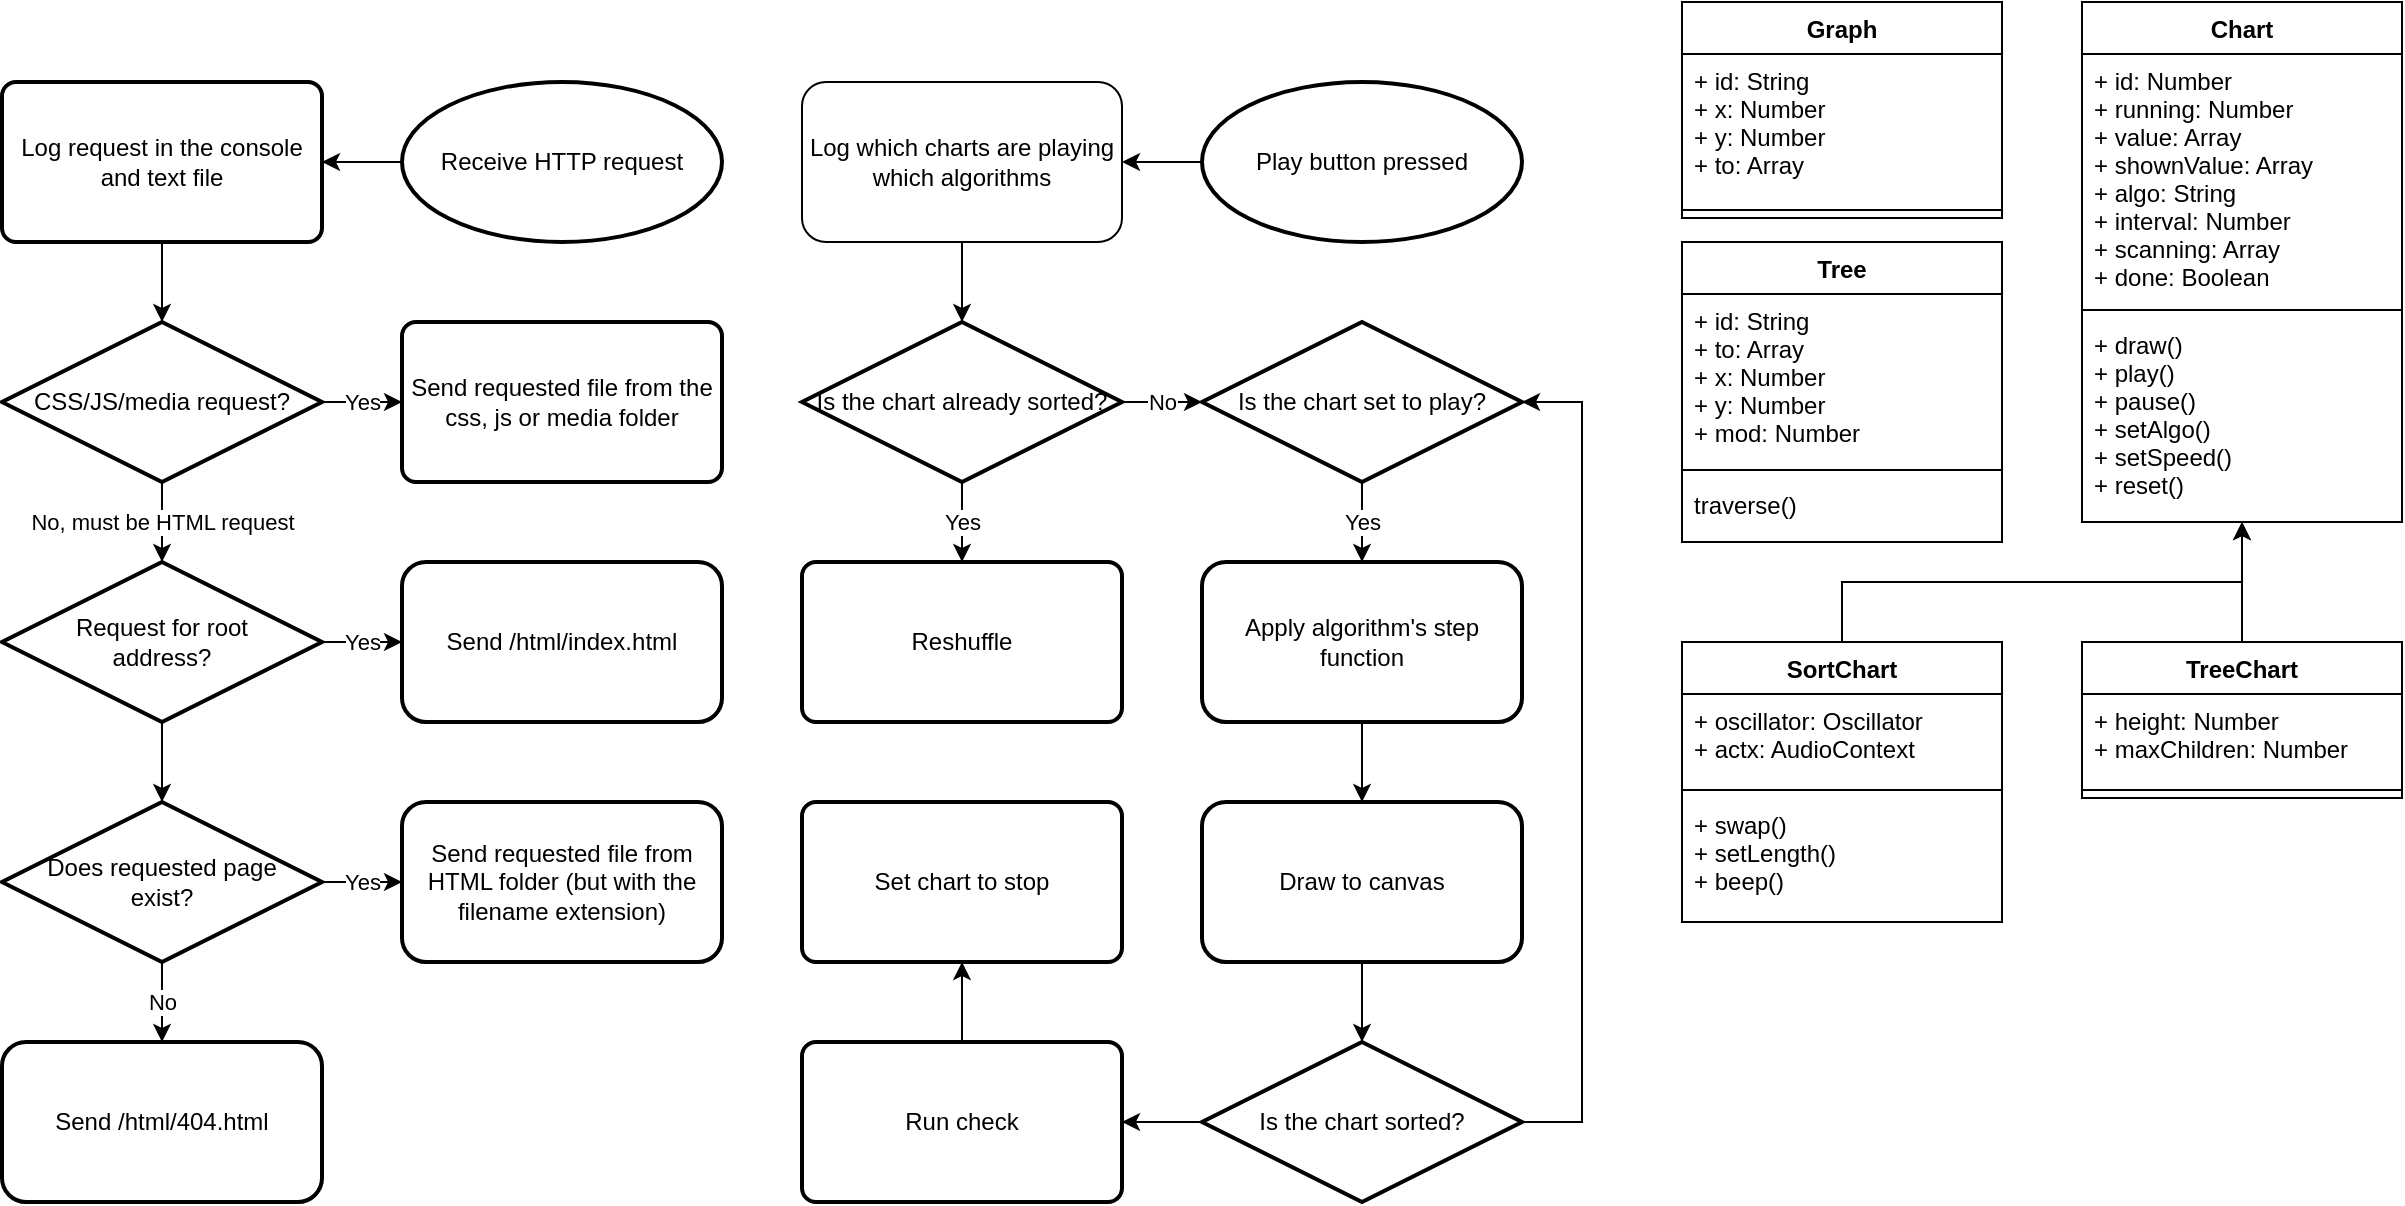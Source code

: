 <mxfile version="16.5.1" type="device"><diagram id="C5RBs43oDa-KdzZeNtuy" name="Page-1"><mxGraphModel dx="585" dy="728" grid="0" gridSize="10" guides="1" tooltips="1" connect="1" arrows="1" fold="1" page="0" pageScale="1" pageWidth="827" pageHeight="1169" math="0" shadow="0"><root><mxCell id="WIyWlLk6GJQsqaUBKTNV-0"/><mxCell id="WIyWlLk6GJQsqaUBKTNV-1" parent="WIyWlLk6GJQsqaUBKTNV-0"/><mxCell id="_VbE16oamAhhIp7BtKB6-17" value="Yes" style="edgeStyle=orthogonalEdgeStyle;curved=0;rounded=1;sketch=0;orthogonalLoop=1;jettySize=auto;html=1;" parent="WIyWlLk6GJQsqaUBKTNV-1" source="_VbE16oamAhhIp7BtKB6-11" target="_VbE16oamAhhIp7BtKB6-32" edge="1"><mxGeometry relative="1" as="geometry"><mxPoint x="440" y="160" as="targetPoint"/></mxGeometry></mxCell><mxCell id="_VbE16oamAhhIp7BtKB6-11" value="CSS/JS/media request?" style="strokeWidth=2;html=1;shape=mxgraph.flowchart.decision;whiteSpace=wrap;rounded=0;sketch=0;" parent="WIyWlLk6GJQsqaUBKTNV-1" vertex="1"><mxGeometry x="40" y="160" width="160" height="80" as="geometry"/></mxCell><mxCell id="_VbE16oamAhhIp7BtKB6-37" value="No, must be HTML request" style="edgeStyle=orthogonalEdgeStyle;curved=0;rounded=1;sketch=0;orthogonalLoop=1;jettySize=auto;html=1;" parent="WIyWlLk6GJQsqaUBKTNV-1" source="_VbE16oamAhhIp7BtKB6-11" target="_VbE16oamAhhIp7BtKB6-35" edge="1"><mxGeometry relative="1" as="geometry"><mxPoint x="120" y="360" as="sourcePoint"/></mxGeometry></mxCell><mxCell id="nyLT2feVQWC-pPTijeCS-1" style="edgeStyle=orthogonalEdgeStyle;rounded=1;orthogonalLoop=1;jettySize=auto;html=1;" parent="WIyWlLk6GJQsqaUBKTNV-1" source="_VbE16oamAhhIp7BtKB6-28" target="_VbE16oamAhhIp7BtKB6-11" edge="1"><mxGeometry relative="1" as="geometry"/></mxCell><mxCell id="_VbE16oamAhhIp7BtKB6-28" value="Log request in the console and text file" style="rounded=1;whiteSpace=wrap;html=1;absoluteArcSize=1;arcSize=14;strokeWidth=2;sketch=0;" parent="WIyWlLk6GJQsqaUBKTNV-1" vertex="1"><mxGeometry x="40" y="40" width="160" height="80" as="geometry"/></mxCell><mxCell id="nyLT2feVQWC-pPTijeCS-0" style="edgeStyle=orthogonalEdgeStyle;orthogonalLoop=1;jettySize=auto;html=1;exitX=0;exitY=0.5;exitDx=0;exitDy=0;exitPerimeter=0;entryX=1;entryY=0.5;entryDx=0;entryDy=0;strokeColor=none;curved=1;" parent="WIyWlLk6GJQsqaUBKTNV-1" source="_VbE16oamAhhIp7BtKB6-30" target="_VbE16oamAhhIp7BtKB6-28" edge="1"><mxGeometry relative="1" as="geometry"/></mxCell><mxCell id="nyLT2feVQWC-pPTijeCS-6" style="edgeStyle=orthogonalEdgeStyle;orthogonalLoop=1;jettySize=auto;html=1;rounded=1;" parent="WIyWlLk6GJQsqaUBKTNV-1" source="_VbE16oamAhhIp7BtKB6-30" target="_VbE16oamAhhIp7BtKB6-28" edge="1"><mxGeometry relative="1" as="geometry"/></mxCell><mxCell id="_VbE16oamAhhIp7BtKB6-30" value="Receive HTTP request" style="strokeWidth=2;html=1;shape=mxgraph.flowchart.start_1;whiteSpace=wrap;rounded=0;sketch=0;" parent="WIyWlLk6GJQsqaUBKTNV-1" vertex="1"><mxGeometry x="240" y="40" width="160" height="80" as="geometry"/></mxCell><mxCell id="_VbE16oamAhhIp7BtKB6-32" value="Send requested file from the css, js or media folder" style="rounded=1;whiteSpace=wrap;html=1;absoluteArcSize=1;arcSize=14;strokeWidth=2;sketch=0;" parent="WIyWlLk6GJQsqaUBKTNV-1" vertex="1"><mxGeometry x="240" y="160" width="160" height="80" as="geometry"/></mxCell><mxCell id="_VbE16oamAhhIp7BtKB6-39" value="Yes" style="edgeStyle=orthogonalEdgeStyle;curved=0;rounded=1;sketch=0;orthogonalLoop=1;jettySize=auto;html=1;" parent="WIyWlLk6GJQsqaUBKTNV-1" source="_VbE16oamAhhIp7BtKB6-35" target="_VbE16oamAhhIp7BtKB6-38" edge="1"><mxGeometry relative="1" as="geometry"/></mxCell><mxCell id="nyLT2feVQWC-pPTijeCS-7" style="edgeStyle=orthogonalEdgeStyle;rounded=1;orthogonalLoop=1;jettySize=auto;html=1;" parent="WIyWlLk6GJQsqaUBKTNV-1" source="_VbE16oamAhhIp7BtKB6-35" target="_VbE16oamAhhIp7BtKB6-42" edge="1"><mxGeometry relative="1" as="geometry"/></mxCell><mxCell id="_VbE16oamAhhIp7BtKB6-35" value="&lt;div&gt;Request for root&lt;/div&gt;&lt;div&gt;address?&lt;/div&gt;" style="strokeWidth=2;html=1;shape=mxgraph.flowchart.decision;whiteSpace=wrap;rounded=1;sketch=0;" parent="WIyWlLk6GJQsqaUBKTNV-1" vertex="1"><mxGeometry x="40" y="280" width="160" height="80" as="geometry"/></mxCell><mxCell id="_VbE16oamAhhIp7BtKB6-38" value="Send /html/index.html" style="whiteSpace=wrap;html=1;rounded=1;strokeWidth=2;sketch=0;" parent="WIyWlLk6GJQsqaUBKTNV-1" vertex="1"><mxGeometry x="240" y="280" width="160" height="80" as="geometry"/></mxCell><mxCell id="_VbE16oamAhhIp7BtKB6-45" value="No" style="edgeStyle=orthogonalEdgeStyle;curved=0;rounded=1;sketch=0;orthogonalLoop=1;jettySize=auto;html=1;" parent="WIyWlLk6GJQsqaUBKTNV-1" source="_VbE16oamAhhIp7BtKB6-42" target="_VbE16oamAhhIp7BtKB6-44" edge="1"><mxGeometry relative="1" as="geometry"/></mxCell><mxCell id="_VbE16oamAhhIp7BtKB6-47" value="Yes" style="edgeStyle=orthogonalEdgeStyle;curved=0;rounded=1;sketch=0;orthogonalLoop=1;jettySize=auto;html=1;" parent="WIyWlLk6GJQsqaUBKTNV-1" source="_VbE16oamAhhIp7BtKB6-42" target="_VbE16oamAhhIp7BtKB6-46" edge="1"><mxGeometry relative="1" as="geometry"/></mxCell><mxCell id="_VbE16oamAhhIp7BtKB6-42" value="&lt;div&gt;Does requested page&lt;/div&gt;&lt;div&gt; exist?&lt;/div&gt;" style="strokeWidth=2;html=1;shape=mxgraph.flowchart.decision;whiteSpace=wrap;rounded=1;sketch=0;" parent="WIyWlLk6GJQsqaUBKTNV-1" vertex="1"><mxGeometry x="40" y="400" width="160" height="80" as="geometry"/></mxCell><mxCell id="_VbE16oamAhhIp7BtKB6-44" value="Send /html/404.html" style="whiteSpace=wrap;html=1;rounded=1;strokeWidth=2;sketch=0;" parent="WIyWlLk6GJQsqaUBKTNV-1" vertex="1"><mxGeometry x="40" y="520" width="160" height="80" as="geometry"/></mxCell><mxCell id="_VbE16oamAhhIp7BtKB6-46" value="Send requested file from HTML folder (but with the filename extension)" style="whiteSpace=wrap;html=1;rounded=1;strokeWidth=2;sketch=0;" parent="WIyWlLk6GJQsqaUBKTNV-1" vertex="1"><mxGeometry x="240" y="400" width="160" height="80" as="geometry"/></mxCell><mxCell id="tgj5jyK2-PRwz3Z-elEg-22" style="edgeStyle=orthogonalEdgeStyle;rounded=0;orthogonalLoop=1;jettySize=auto;html=1;" parent="WIyWlLk6GJQsqaUBKTNV-1" source="tgj5jyK2-PRwz3Z-elEg-1" target="tgj5jyK2-PRwz3Z-elEg-8" edge="1"><mxGeometry relative="1" as="geometry"/></mxCell><mxCell id="tgj5jyK2-PRwz3Z-elEg-1" value="Log which charts are playing which algorithms" style="rounded=1;whiteSpace=wrap;html=1;" parent="WIyWlLk6GJQsqaUBKTNV-1" vertex="1"><mxGeometry x="440" y="40" width="160" height="80" as="geometry"/></mxCell><mxCell id="tgj5jyK2-PRwz3Z-elEg-5" style="edgeStyle=orthogonalEdgeStyle;rounded=0;orthogonalLoop=1;jettySize=auto;html=1;" parent="WIyWlLk6GJQsqaUBKTNV-1" source="tgj5jyK2-PRwz3Z-elEg-4" target="tgj5jyK2-PRwz3Z-elEg-1" edge="1"><mxGeometry relative="1" as="geometry"/></mxCell><mxCell id="tgj5jyK2-PRwz3Z-elEg-4" value="Play button pressed" style="strokeWidth=2;html=1;shape=mxgraph.flowchart.start_1;whiteSpace=wrap;rounded=0;sketch=0;" parent="WIyWlLk6GJQsqaUBKTNV-1" vertex="1"><mxGeometry x="640" y="40" width="160" height="80" as="geometry"/></mxCell><mxCell id="tgj5jyK2-PRwz3Z-elEg-23" value="Yes" style="edgeStyle=orthogonalEdgeStyle;rounded=0;orthogonalLoop=1;jettySize=auto;html=1;" parent="WIyWlLk6GJQsqaUBKTNV-1" source="tgj5jyK2-PRwz3Z-elEg-8" target="tgj5jyK2-PRwz3Z-elEg-9" edge="1"><mxGeometry relative="1" as="geometry"/></mxCell><mxCell id="tgj5jyK2-PRwz3Z-elEg-24" value="No" style="edgeStyle=orthogonalEdgeStyle;rounded=0;orthogonalLoop=1;jettySize=auto;html=1;" parent="WIyWlLk6GJQsqaUBKTNV-1" source="tgj5jyK2-PRwz3Z-elEg-8" target="tgj5jyK2-PRwz3Z-elEg-11" edge="1"><mxGeometry relative="1" as="geometry"/></mxCell><mxCell id="tgj5jyK2-PRwz3Z-elEg-8" value="Is the chart already sorted?" style="strokeWidth=2;html=1;shape=mxgraph.flowchart.decision;whiteSpace=wrap;rounded=0;sketch=0;" parent="WIyWlLk6GJQsqaUBKTNV-1" vertex="1"><mxGeometry x="440" y="160" width="160" height="80" as="geometry"/></mxCell><mxCell id="tgj5jyK2-PRwz3Z-elEg-9" value="Reshuffle" style="rounded=1;whiteSpace=wrap;html=1;absoluteArcSize=1;arcSize=14;strokeWidth=2;sketch=0;" parent="WIyWlLk6GJQsqaUBKTNV-1" vertex="1"><mxGeometry x="440" y="280" width="160" height="80" as="geometry"/></mxCell><mxCell id="tgj5jyK2-PRwz3Z-elEg-27" value="Yes" style="edgeStyle=orthogonalEdgeStyle;rounded=0;orthogonalLoop=1;jettySize=auto;html=1;" parent="WIyWlLk6GJQsqaUBKTNV-1" source="tgj5jyK2-PRwz3Z-elEg-11" target="tgj5jyK2-PRwz3Z-elEg-12" edge="1"><mxGeometry relative="1" as="geometry"/></mxCell><mxCell id="tgj5jyK2-PRwz3Z-elEg-11" value="Is the chart set to play?" style="strokeWidth=2;html=1;shape=mxgraph.flowchart.decision;whiteSpace=wrap;rounded=0;sketch=0;" parent="WIyWlLk6GJQsqaUBKTNV-1" vertex="1"><mxGeometry x="640" y="160" width="160" height="80" as="geometry"/></mxCell><mxCell id="tgj5jyK2-PRwz3Z-elEg-28" style="edgeStyle=orthogonalEdgeStyle;rounded=0;orthogonalLoop=1;jettySize=auto;html=1;" parent="WIyWlLk6GJQsqaUBKTNV-1" source="tgj5jyK2-PRwz3Z-elEg-12" target="tgj5jyK2-PRwz3Z-elEg-14" edge="1"><mxGeometry relative="1" as="geometry"/></mxCell><mxCell id="tgj5jyK2-PRwz3Z-elEg-12" value="Apply algorithm's step function" style="whiteSpace=wrap;html=1;rounded=1;strokeWidth=2;sketch=0;" parent="WIyWlLk6GJQsqaUBKTNV-1" vertex="1"><mxGeometry x="640" y="280" width="160" height="80" as="geometry"/></mxCell><mxCell id="tgj5jyK2-PRwz3Z-elEg-29" style="edgeStyle=orthogonalEdgeStyle;rounded=0;orthogonalLoop=1;jettySize=auto;html=1;" parent="WIyWlLk6GJQsqaUBKTNV-1" source="tgj5jyK2-PRwz3Z-elEg-14" target="tgj5jyK2-PRwz3Z-elEg-15" edge="1"><mxGeometry relative="1" as="geometry"/></mxCell><mxCell id="tgj5jyK2-PRwz3Z-elEg-14" value="Draw to canvas" style="whiteSpace=wrap;html=1;rounded=1;strokeWidth=2;sketch=0;" parent="WIyWlLk6GJQsqaUBKTNV-1" vertex="1"><mxGeometry x="640" y="400" width="160" height="80" as="geometry"/></mxCell><mxCell id="tgj5jyK2-PRwz3Z-elEg-30" style="edgeStyle=orthogonalEdgeStyle;rounded=0;orthogonalLoop=1;jettySize=auto;html=1;" parent="WIyWlLk6GJQsqaUBKTNV-1" source="tgj5jyK2-PRwz3Z-elEg-15" target="tgj5jyK2-PRwz3Z-elEg-16" edge="1"><mxGeometry relative="1" as="geometry"/></mxCell><mxCell id="tgj5jyK2-PRwz3Z-elEg-33" style="rounded=0;orthogonalLoop=1;jettySize=auto;html=1;exitX=1;exitY=0.5;exitDx=0;exitDy=0;exitPerimeter=0;elbow=vertical;entryX=1;entryY=0.5;entryDx=0;entryDy=0;entryPerimeter=0;edgeStyle=entityRelationEdgeStyle;" parent="WIyWlLk6GJQsqaUBKTNV-1" source="tgj5jyK2-PRwz3Z-elEg-15" target="tgj5jyK2-PRwz3Z-elEg-11" edge="1"><mxGeometry relative="1" as="geometry"><mxPoint x="870" y="330" as="targetPoint"/></mxGeometry></mxCell><mxCell id="tgj5jyK2-PRwz3Z-elEg-15" value="Is the chart sorted?" style="strokeWidth=2;html=1;shape=mxgraph.flowchart.decision;whiteSpace=wrap;rounded=0;sketch=0;" parent="WIyWlLk6GJQsqaUBKTNV-1" vertex="1"><mxGeometry x="640" y="520" width="160" height="80" as="geometry"/></mxCell><mxCell id="tgj5jyK2-PRwz3Z-elEg-26" value="" style="edgeStyle=orthogonalEdgeStyle;rounded=0;orthogonalLoop=1;jettySize=auto;html=1;" parent="WIyWlLk6GJQsqaUBKTNV-1" source="tgj5jyK2-PRwz3Z-elEg-16" target="tgj5jyK2-PRwz3Z-elEg-25" edge="1"><mxGeometry relative="1" as="geometry"/></mxCell><mxCell id="tgj5jyK2-PRwz3Z-elEg-16" value="Run check" style="rounded=1;whiteSpace=wrap;html=1;absoluteArcSize=1;arcSize=14;strokeWidth=2;sketch=0;" parent="WIyWlLk6GJQsqaUBKTNV-1" vertex="1"><mxGeometry x="440" y="520" width="160" height="80" as="geometry"/></mxCell><mxCell id="tgj5jyK2-PRwz3Z-elEg-25" value="Set chart to stop" style="rounded=1;whiteSpace=wrap;html=1;absoluteArcSize=1;arcSize=14;strokeWidth=2;sketch=0;" parent="WIyWlLk6GJQsqaUBKTNV-1" vertex="1"><mxGeometry x="440" y="400" width="160" height="80" as="geometry"/></mxCell><mxCell id="tcvi9A3Bi3ZD6r1gUlK7-0" value="Chart" style="swimlane;fontStyle=1;align=center;verticalAlign=top;childLayout=stackLayout;horizontal=1;startSize=26;horizontalStack=0;resizeParent=1;resizeParentMax=0;resizeLast=0;collapsible=1;marginBottom=0;" vertex="1" parent="WIyWlLk6GJQsqaUBKTNV-1"><mxGeometry x="1080" width="160" height="260" as="geometry"/></mxCell><mxCell id="tcvi9A3Bi3ZD6r1gUlK7-1" value="+ id: Number&#10;+ running: Number&#10;+ value: Array&#10;+ shownValue: Array&#10;+ algo: String&#10;+ interval: Number&#10;+ scanning: Array&#10;+ done: Boolean" style="text;strokeColor=none;fillColor=none;align=left;verticalAlign=top;spacingLeft=4;spacingRight=4;overflow=hidden;rotatable=0;points=[[0,0.5],[1,0.5]];portConstraint=eastwest;" vertex="1" parent="tcvi9A3Bi3ZD6r1gUlK7-0"><mxGeometry y="26" width="160" height="124" as="geometry"/></mxCell><mxCell id="tcvi9A3Bi3ZD6r1gUlK7-2" value="" style="line;strokeWidth=1;fillColor=none;align=left;verticalAlign=middle;spacingTop=-1;spacingLeft=3;spacingRight=3;rotatable=0;labelPosition=right;points=[];portConstraint=eastwest;" vertex="1" parent="tcvi9A3Bi3ZD6r1gUlK7-0"><mxGeometry y="150" width="160" height="8" as="geometry"/></mxCell><mxCell id="tcvi9A3Bi3ZD6r1gUlK7-3" value="+ draw()&#10;+ play()&#10;+ pause()&#10;+ setAlgo()&#10;+ setSpeed()&#10;+ reset()" style="text;strokeColor=none;fillColor=none;align=left;verticalAlign=top;spacingLeft=4;spacingRight=4;overflow=hidden;rotatable=0;points=[[0,0.5],[1,0.5]];portConstraint=eastwest;" vertex="1" parent="tcvi9A3Bi3ZD6r1gUlK7-0"><mxGeometry y="158" width="160" height="102" as="geometry"/></mxCell><mxCell id="tcvi9A3Bi3ZD6r1gUlK7-37" style="edgeStyle=orthogonalEdgeStyle;rounded=0;orthogonalLoop=1;jettySize=auto;html=1;exitX=0.5;exitY=0;exitDx=0;exitDy=0;" edge="1" parent="WIyWlLk6GJQsqaUBKTNV-1" source="tcvi9A3Bi3ZD6r1gUlK7-13" target="tcvi9A3Bi3ZD6r1gUlK7-0"><mxGeometry relative="1" as="geometry"><mxPoint x="1140" y="280" as="targetPoint"/></mxGeometry></mxCell><mxCell id="tcvi9A3Bi3ZD6r1gUlK7-13" value="SortChart" style="swimlane;fontStyle=1;align=center;verticalAlign=top;childLayout=stackLayout;horizontal=1;startSize=26;horizontalStack=0;resizeParent=1;resizeParentMax=0;resizeLast=0;collapsible=1;marginBottom=0;" vertex="1" parent="WIyWlLk6GJQsqaUBKTNV-1"><mxGeometry x="880" y="320" width="160" height="140" as="geometry"/></mxCell><mxCell id="tcvi9A3Bi3ZD6r1gUlK7-14" value="+ oscillator: Oscillator&#10;+ actx: AudioContext" style="text;strokeColor=none;fillColor=none;align=left;verticalAlign=top;spacingLeft=4;spacingRight=4;overflow=hidden;rotatable=0;points=[[0,0.5],[1,0.5]];portConstraint=eastwest;" vertex="1" parent="tcvi9A3Bi3ZD6r1gUlK7-13"><mxGeometry y="26" width="160" height="44" as="geometry"/></mxCell><mxCell id="tcvi9A3Bi3ZD6r1gUlK7-15" value="" style="line;strokeWidth=1;fillColor=none;align=left;verticalAlign=middle;spacingTop=-1;spacingLeft=3;spacingRight=3;rotatable=0;labelPosition=right;points=[];portConstraint=eastwest;" vertex="1" parent="tcvi9A3Bi3ZD6r1gUlK7-13"><mxGeometry y="70" width="160" height="8" as="geometry"/></mxCell><mxCell id="tcvi9A3Bi3ZD6r1gUlK7-16" value="+ swap()&#10;+ setLength()&#10;+ beep()" style="text;strokeColor=none;fillColor=none;align=left;verticalAlign=top;spacingLeft=4;spacingRight=4;overflow=hidden;rotatable=0;points=[[0,0.5],[1,0.5]];portConstraint=eastwest;" vertex="1" parent="tcvi9A3Bi3ZD6r1gUlK7-13"><mxGeometry y="78" width="160" height="62" as="geometry"/></mxCell><mxCell id="tcvi9A3Bi3ZD6r1gUlK7-17" value="Graph" style="swimlane;fontStyle=1;align=center;verticalAlign=top;childLayout=stackLayout;horizontal=1;startSize=26;horizontalStack=0;resizeParent=1;resizeParentMax=0;resizeLast=0;collapsible=1;marginBottom=0;" vertex="1" parent="WIyWlLk6GJQsqaUBKTNV-1"><mxGeometry x="880" width="160" height="108" as="geometry"/></mxCell><mxCell id="tcvi9A3Bi3ZD6r1gUlK7-18" value="+ id: String&#10;+ x: Number&#10;+ y: Number&#10;+ to: Array" style="text;strokeColor=none;fillColor=none;align=left;verticalAlign=top;spacingLeft=4;spacingRight=4;overflow=hidden;rotatable=0;points=[[0,0.5],[1,0.5]];portConstraint=eastwest;" vertex="1" parent="tcvi9A3Bi3ZD6r1gUlK7-17"><mxGeometry y="26" width="160" height="74" as="geometry"/></mxCell><mxCell id="tcvi9A3Bi3ZD6r1gUlK7-19" value="" style="line;strokeWidth=1;fillColor=none;align=left;verticalAlign=middle;spacingTop=-1;spacingLeft=3;spacingRight=3;rotatable=0;labelPosition=right;points=[];portConstraint=eastwest;" vertex="1" parent="tcvi9A3Bi3ZD6r1gUlK7-17"><mxGeometry y="100" width="160" height="8" as="geometry"/></mxCell><mxCell id="tcvi9A3Bi3ZD6r1gUlK7-25" value="Tree" style="swimlane;fontStyle=1;align=center;verticalAlign=top;childLayout=stackLayout;horizontal=1;startSize=26;horizontalStack=0;resizeParent=1;resizeParentMax=0;resizeLast=0;collapsible=1;marginBottom=0;" vertex="1" parent="WIyWlLk6GJQsqaUBKTNV-1"><mxGeometry x="880" y="120" width="160" height="150" as="geometry"/></mxCell><mxCell id="tcvi9A3Bi3ZD6r1gUlK7-26" value="+ id: String&#10;+ to: Array&#10;+ x: Number&#10;+ y: Number&#10;+ mod: Number" style="text;strokeColor=none;fillColor=none;align=left;verticalAlign=top;spacingLeft=4;spacingRight=4;overflow=hidden;rotatable=0;points=[[0,0.5],[1,0.5]];portConstraint=eastwest;" vertex="1" parent="tcvi9A3Bi3ZD6r1gUlK7-25"><mxGeometry y="26" width="160" height="84" as="geometry"/></mxCell><mxCell id="tcvi9A3Bi3ZD6r1gUlK7-27" value="" style="line;strokeWidth=1;fillColor=none;align=left;verticalAlign=middle;spacingTop=-1;spacingLeft=3;spacingRight=3;rotatable=0;labelPosition=right;points=[];portConstraint=eastwest;" vertex="1" parent="tcvi9A3Bi3ZD6r1gUlK7-25"><mxGeometry y="110" width="160" height="8" as="geometry"/></mxCell><mxCell id="tcvi9A3Bi3ZD6r1gUlK7-28" value="traverse()" style="text;strokeColor=none;fillColor=none;align=left;verticalAlign=top;spacingLeft=4;spacingRight=4;overflow=hidden;rotatable=0;points=[[0,0.5],[1,0.5]];portConstraint=eastwest;" vertex="1" parent="tcvi9A3Bi3ZD6r1gUlK7-25"><mxGeometry y="118" width="160" height="32" as="geometry"/></mxCell><mxCell id="tcvi9A3Bi3ZD6r1gUlK7-39" style="edgeStyle=orthogonalEdgeStyle;rounded=0;orthogonalLoop=1;jettySize=auto;html=1;exitX=0.5;exitY=0;exitDx=0;exitDy=0;" edge="1" parent="WIyWlLk6GJQsqaUBKTNV-1" source="tcvi9A3Bi3ZD6r1gUlK7-29" target="tcvi9A3Bi3ZD6r1gUlK7-0"><mxGeometry relative="1" as="geometry"/></mxCell><mxCell id="tcvi9A3Bi3ZD6r1gUlK7-29" value="TreeChart" style="swimlane;fontStyle=1;align=center;verticalAlign=top;childLayout=stackLayout;horizontal=1;startSize=26;horizontalStack=0;resizeParent=1;resizeParentMax=0;resizeLast=0;collapsible=1;marginBottom=0;" vertex="1" parent="WIyWlLk6GJQsqaUBKTNV-1"><mxGeometry x="1080" y="320" width="160" height="78" as="geometry"/></mxCell><mxCell id="tcvi9A3Bi3ZD6r1gUlK7-30" value="+ height: Number&#10;+ maxChildren: Number" style="text;strokeColor=none;fillColor=none;align=left;verticalAlign=top;spacingLeft=4;spacingRight=4;overflow=hidden;rotatable=0;points=[[0,0.5],[1,0.5]];portConstraint=eastwest;" vertex="1" parent="tcvi9A3Bi3ZD6r1gUlK7-29"><mxGeometry y="26" width="160" height="44" as="geometry"/></mxCell><mxCell id="tcvi9A3Bi3ZD6r1gUlK7-31" value="" style="line;strokeWidth=1;fillColor=none;align=left;verticalAlign=middle;spacingTop=-1;spacingLeft=3;spacingRight=3;rotatable=0;labelPosition=right;points=[];portConstraint=eastwest;" vertex="1" parent="tcvi9A3Bi3ZD6r1gUlK7-29"><mxGeometry y="70" width="160" height="8" as="geometry"/></mxCell></root></mxGraphModel></diagram></mxfile>